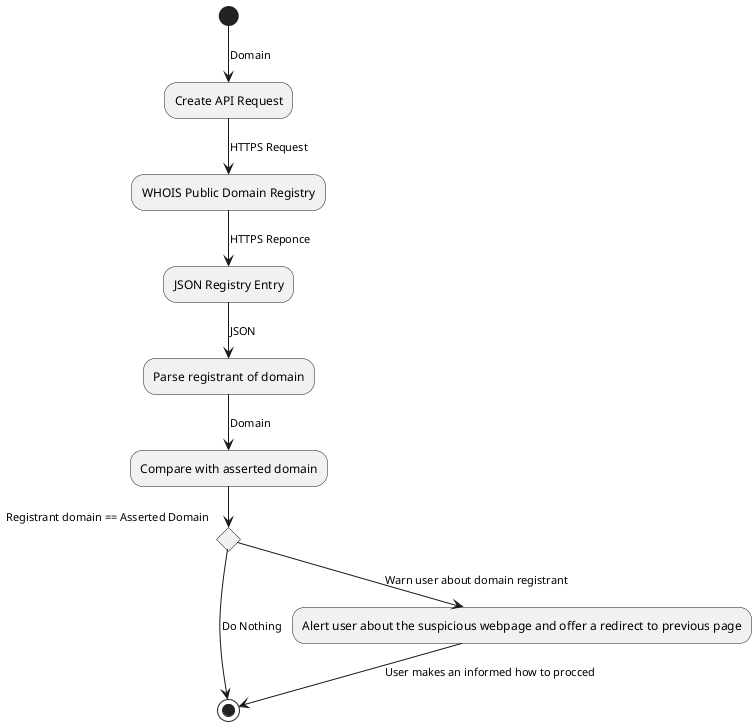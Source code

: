 @startuml whois
    (*) --> [Domain] "Create API Request"
    --> [HTTPS Request] "WHOIS Public Domain Registry"
    --> [HTTPS Reponce] "JSON Registry Entry"
    --> [JSON] "Parse registrant of domain"
    --> [Domain] "Compare with asserted domain"
    if "Registrant domain == Asserted Domain" then
        --> [Do Nothing] (*)
    else
        --> [Warn user about domain registrant] "Alert user about the suspicious webpage and offer a redirect to previous page"
        --> [User makes an informed how to procced] (*)
    endif
@enduml
